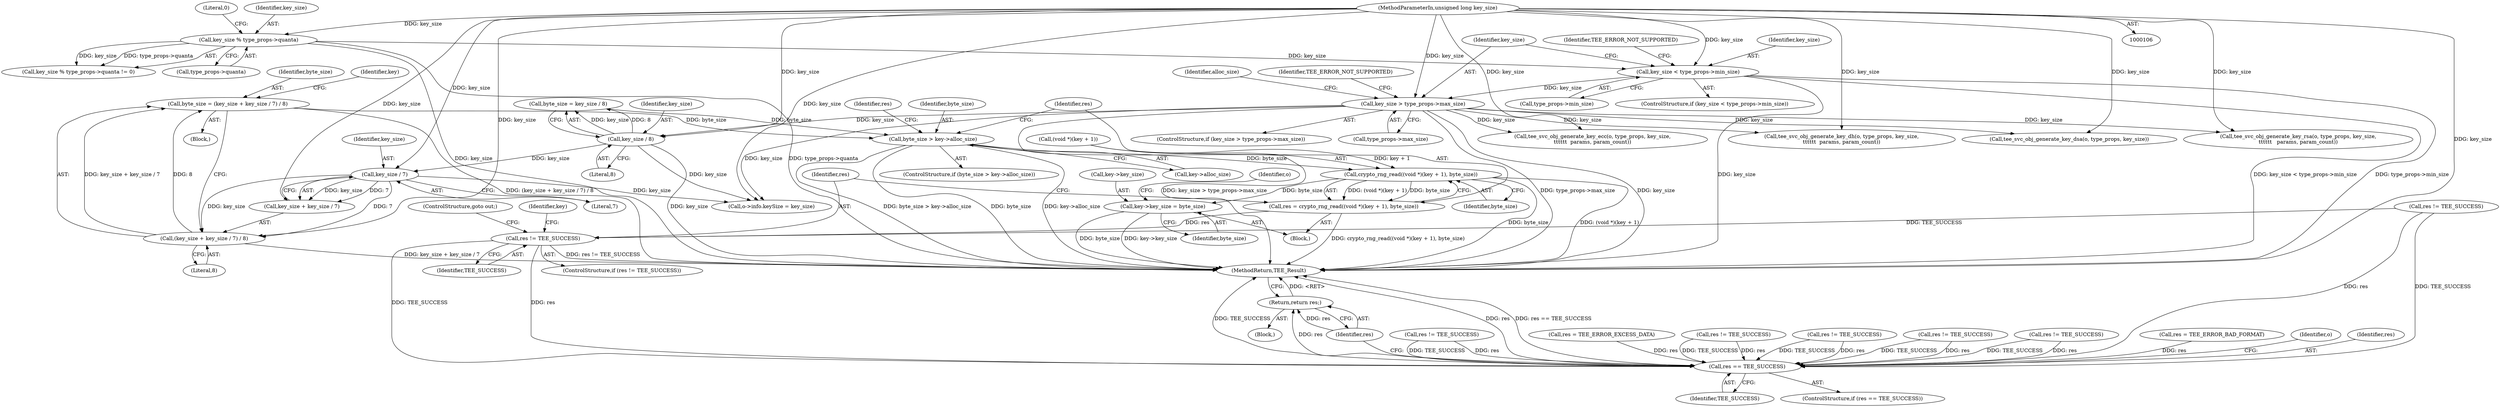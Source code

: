digraph "0_optee_os_a637243270fc1faae16de059091795c32d86e65e_0@integer" {
"1000301" [label="(Call,byte_size = (key_size + key_size / 7) / 8)"];
"1000303" [label="(Call,(key_size + key_size / 7) / 8)"];
"1000306" [label="(Call,key_size / 7)"];
"1000281" [label="(Call,key_size / 8)"];
"1000206" [label="(Call,key_size > type_props->max_size)"];
"1000198" [label="(Call,key_size < type_props->min_size)"];
"1000189" [label="(Call,key_size % type_props->quanta)"];
"1000108" [label="(MethodParameterIn,unsigned long key_size)"];
"1000318" [label="(Call,byte_size > key->alloc_size)"];
"1000330" [label="(Call,crypto_rng_read((void *)(key + 1), byte_size))"];
"1000328" [label="(Call,res = crypto_rng_read((void *)(key + 1), byte_size))"];
"1000338" [label="(Call,res != TEE_SUCCESS)"];
"1000426" [label="(Call,res == TEE_SUCCESS)"];
"1000444" [label="(Return,return res;)"];
"1000342" [label="(Call,key->key_size = byte_size)"];
"1000188" [label="(Call,key_size % type_props->quanta != 0)"];
"1000268" [label="(Block,)"];
"1000206" [label="(Call,key_size > type_props->max_size)"];
"1000337" [label="(ControlStructure,if (res != TEE_SUCCESS))"];
"1000212" [label="(Identifier,TEE_ERROR_NOT_SUPPORTED)"];
"1000426" [label="(Call,res == TEE_SUCCESS)"];
"1000346" [label="(Identifier,byte_size)"];
"1000306" [label="(Call,key_size / 7)"];
"1000309" [label="(Literal,8)"];
"1000382" [label="(Call,res != TEE_SUCCESS)"];
"1000208" [label="(Call,type_props->max_size)"];
"1000446" [label="(MethodReturn,TEE_Result)"];
"1000329" [label="(Identifier,res)"];
"1000111" [label="(Block,)"];
"1000190" [label="(Identifier,key_size)"];
"1000330" [label="(Call,crypto_rng_read((void *)(key + 1), byte_size))"];
"1000258" [label="(Call,res != TEE_SUCCESS)"];
"1000324" [label="(Call,res = TEE_ERROR_EXCESS_DATA)"];
"1000301" [label="(Call,byte_size = (key_size + key_size / 7) / 8)"];
"1000413" [label="(Call,res != TEE_SUCCESS)"];
"1000369" [label="(Call,res != TEE_SUCCESS)"];
"1000343" [label="(Call,key->key_size)"];
"1000246" [label="(Call,res != TEE_SUCCESS)"];
"1000377" [label="(Call,tee_svc_obj_generate_key_dsa(o, type_props, key_size))"];
"1000304" [label="(Call,key_size + key_size / 7)"];
"1000444" [label="(Return,return res;)"];
"1000397" [label="(Call,res != TEE_SUCCESS)"];
"1000108" [label="(MethodParameterIn,unsigned long key_size)"];
"1000430" [label="(Call,o->info.keySize = key_size)"];
"1000406" [label="(Call,tee_svc_obj_generate_key_ecc(o, type_props, key_size,\n\t\t\t\t\t\t  params, param_count))"];
"1000325" [label="(Identifier,res)"];
"1000318" [label="(Call,byte_size > key->alloc_size)"];
"1000279" [label="(Call,byte_size = key_size / 8)"];
"1000189" [label="(Call,key_size % type_props->quanta)"];
"1000342" [label="(Call,key->key_size = byte_size)"];
"1000445" [label="(Identifier,res)"];
"1000282" [label="(Identifier,key_size)"];
"1000207" [label="(Identifier,key_size)"];
"1000349" [label="(Identifier,o)"];
"1000200" [label="(Call,type_props->min_size)"];
"1000419" [label="(Call,res = TEE_ERROR_BAD_FORMAT)"];
"1000194" [label="(Literal,0)"];
"1000303" [label="(Call,(key_size + key_size / 7) / 8)"];
"1000331" [label="(Call,(void *)(key + 1))"];
"1000311" [label="(Identifier,key)"];
"1000341" [label="(ControlStructure,goto out;)"];
"1000336" [label="(Identifier,byte_size)"];
"1000428" [label="(Identifier,TEE_SUCCESS)"];
"1000205" [label="(ControlStructure,if (key_size > type_props->max_size))"];
"1000199" [label="(Identifier,key_size)"];
"1000283" [label="(Literal,8)"];
"1000433" [label="(Identifier,o)"];
"1000338" [label="(Call,res != TEE_SUCCESS)"];
"1000204" [label="(Identifier,TEE_ERROR_NOT_SUPPORTED)"];
"1000344" [label="(Identifier,key)"];
"1000425" [label="(ControlStructure,if (res == TEE_SUCCESS))"];
"1000427" [label="(Identifier,res)"];
"1000215" [label="(Identifier,alloc_size)"];
"1000340" [label="(Identifier,TEE_SUCCESS)"];
"1000317" [label="(ControlStructure,if (byte_size > key->alloc_size))"];
"1000281" [label="(Call,key_size / 8)"];
"1000302" [label="(Identifier,byte_size)"];
"1000390" [label="(Call,tee_svc_obj_generate_key_dh(o, type_props, key_size,\n\t\t\t\t\t\t  params, param_count))"];
"1000191" [label="(Call,type_props->quanta)"];
"1000339" [label="(Identifier,res)"];
"1000307" [label="(Identifier,key_size)"];
"1000328" [label="(Call,res = crypto_rng_read((void *)(key + 1), byte_size))"];
"1000198" [label="(Call,key_size < type_props->min_size)"];
"1000362" [label="(Call,tee_svc_obj_generate_key_rsa(o, type_props, key_size,\n\t\t\t\t\t\t   params, param_count))"];
"1000308" [label="(Literal,7)"];
"1000320" [label="(Call,key->alloc_size)"];
"1000197" [label="(ControlStructure,if (key_size < type_props->min_size))"];
"1000319" [label="(Identifier,byte_size)"];
"1000300" [label="(Block,)"];
"1000301" -> "1000300"  [label="AST: "];
"1000301" -> "1000303"  [label="CFG: "];
"1000302" -> "1000301"  [label="AST: "];
"1000303" -> "1000301"  [label="AST: "];
"1000311" -> "1000301"  [label="CFG: "];
"1000301" -> "1000446"  [label="DDG: (key_size + key_size / 7) / 8"];
"1000303" -> "1000301"  [label="DDG: key_size + key_size / 7"];
"1000303" -> "1000301"  [label="DDG: 8"];
"1000301" -> "1000318"  [label="DDG: byte_size"];
"1000303" -> "1000309"  [label="CFG: "];
"1000304" -> "1000303"  [label="AST: "];
"1000309" -> "1000303"  [label="AST: "];
"1000303" -> "1000446"  [label="DDG: key_size + key_size / 7"];
"1000306" -> "1000303"  [label="DDG: key_size"];
"1000306" -> "1000303"  [label="DDG: 7"];
"1000108" -> "1000303"  [label="DDG: key_size"];
"1000306" -> "1000304"  [label="AST: "];
"1000306" -> "1000308"  [label="CFG: "];
"1000307" -> "1000306"  [label="AST: "];
"1000308" -> "1000306"  [label="AST: "];
"1000304" -> "1000306"  [label="CFG: "];
"1000306" -> "1000304"  [label="DDG: key_size"];
"1000306" -> "1000304"  [label="DDG: 7"];
"1000281" -> "1000306"  [label="DDG: key_size"];
"1000108" -> "1000306"  [label="DDG: key_size"];
"1000306" -> "1000430"  [label="DDG: key_size"];
"1000281" -> "1000279"  [label="AST: "];
"1000281" -> "1000283"  [label="CFG: "];
"1000282" -> "1000281"  [label="AST: "];
"1000283" -> "1000281"  [label="AST: "];
"1000279" -> "1000281"  [label="CFG: "];
"1000281" -> "1000446"  [label="DDG: key_size"];
"1000281" -> "1000279"  [label="DDG: key_size"];
"1000281" -> "1000279"  [label="DDG: 8"];
"1000206" -> "1000281"  [label="DDG: key_size"];
"1000108" -> "1000281"  [label="DDG: key_size"];
"1000281" -> "1000430"  [label="DDG: key_size"];
"1000206" -> "1000205"  [label="AST: "];
"1000206" -> "1000208"  [label="CFG: "];
"1000207" -> "1000206"  [label="AST: "];
"1000208" -> "1000206"  [label="AST: "];
"1000212" -> "1000206"  [label="CFG: "];
"1000215" -> "1000206"  [label="CFG: "];
"1000206" -> "1000446"  [label="DDG: key_size > type_props->max_size"];
"1000206" -> "1000446"  [label="DDG: type_props->max_size"];
"1000206" -> "1000446"  [label="DDG: key_size"];
"1000198" -> "1000206"  [label="DDG: key_size"];
"1000108" -> "1000206"  [label="DDG: key_size"];
"1000206" -> "1000362"  [label="DDG: key_size"];
"1000206" -> "1000377"  [label="DDG: key_size"];
"1000206" -> "1000390"  [label="DDG: key_size"];
"1000206" -> "1000406"  [label="DDG: key_size"];
"1000206" -> "1000430"  [label="DDG: key_size"];
"1000198" -> "1000197"  [label="AST: "];
"1000198" -> "1000200"  [label="CFG: "];
"1000199" -> "1000198"  [label="AST: "];
"1000200" -> "1000198"  [label="AST: "];
"1000204" -> "1000198"  [label="CFG: "];
"1000207" -> "1000198"  [label="CFG: "];
"1000198" -> "1000446"  [label="DDG: type_props->min_size"];
"1000198" -> "1000446"  [label="DDG: key_size"];
"1000198" -> "1000446"  [label="DDG: key_size < type_props->min_size"];
"1000189" -> "1000198"  [label="DDG: key_size"];
"1000108" -> "1000198"  [label="DDG: key_size"];
"1000189" -> "1000188"  [label="AST: "];
"1000189" -> "1000191"  [label="CFG: "];
"1000190" -> "1000189"  [label="AST: "];
"1000191" -> "1000189"  [label="AST: "];
"1000194" -> "1000189"  [label="CFG: "];
"1000189" -> "1000446"  [label="DDG: key_size"];
"1000189" -> "1000446"  [label="DDG: type_props->quanta"];
"1000189" -> "1000188"  [label="DDG: key_size"];
"1000189" -> "1000188"  [label="DDG: type_props->quanta"];
"1000108" -> "1000189"  [label="DDG: key_size"];
"1000108" -> "1000106"  [label="AST: "];
"1000108" -> "1000446"  [label="DDG: key_size"];
"1000108" -> "1000304"  [label="DDG: key_size"];
"1000108" -> "1000362"  [label="DDG: key_size"];
"1000108" -> "1000377"  [label="DDG: key_size"];
"1000108" -> "1000390"  [label="DDG: key_size"];
"1000108" -> "1000406"  [label="DDG: key_size"];
"1000108" -> "1000430"  [label="DDG: key_size"];
"1000318" -> "1000317"  [label="AST: "];
"1000318" -> "1000320"  [label="CFG: "];
"1000319" -> "1000318"  [label="AST: "];
"1000320" -> "1000318"  [label="AST: "];
"1000325" -> "1000318"  [label="CFG: "];
"1000329" -> "1000318"  [label="CFG: "];
"1000318" -> "1000446"  [label="DDG: byte_size > key->alloc_size"];
"1000318" -> "1000446"  [label="DDG: byte_size"];
"1000318" -> "1000446"  [label="DDG: key->alloc_size"];
"1000279" -> "1000318"  [label="DDG: byte_size"];
"1000318" -> "1000330"  [label="DDG: byte_size"];
"1000330" -> "1000328"  [label="AST: "];
"1000330" -> "1000336"  [label="CFG: "];
"1000331" -> "1000330"  [label="AST: "];
"1000336" -> "1000330"  [label="AST: "];
"1000328" -> "1000330"  [label="CFG: "];
"1000330" -> "1000446"  [label="DDG: (void *)(key + 1)"];
"1000330" -> "1000446"  [label="DDG: byte_size"];
"1000330" -> "1000328"  [label="DDG: (void *)(key + 1)"];
"1000330" -> "1000328"  [label="DDG: byte_size"];
"1000331" -> "1000330"  [label="DDG: key + 1"];
"1000330" -> "1000342"  [label="DDG: byte_size"];
"1000328" -> "1000268"  [label="AST: "];
"1000329" -> "1000328"  [label="AST: "];
"1000339" -> "1000328"  [label="CFG: "];
"1000328" -> "1000446"  [label="DDG: crypto_rng_read((void *)(key + 1), byte_size)"];
"1000328" -> "1000338"  [label="DDG: res"];
"1000338" -> "1000337"  [label="AST: "];
"1000338" -> "1000340"  [label="CFG: "];
"1000339" -> "1000338"  [label="AST: "];
"1000340" -> "1000338"  [label="AST: "];
"1000341" -> "1000338"  [label="CFG: "];
"1000344" -> "1000338"  [label="CFG: "];
"1000338" -> "1000446"  [label="DDG: res != TEE_SUCCESS"];
"1000258" -> "1000338"  [label="DDG: TEE_SUCCESS"];
"1000338" -> "1000426"  [label="DDG: res"];
"1000338" -> "1000426"  [label="DDG: TEE_SUCCESS"];
"1000426" -> "1000425"  [label="AST: "];
"1000426" -> "1000428"  [label="CFG: "];
"1000427" -> "1000426"  [label="AST: "];
"1000428" -> "1000426"  [label="AST: "];
"1000433" -> "1000426"  [label="CFG: "];
"1000445" -> "1000426"  [label="CFG: "];
"1000426" -> "1000446"  [label="DDG: TEE_SUCCESS"];
"1000426" -> "1000446"  [label="DDG: res"];
"1000426" -> "1000446"  [label="DDG: res == TEE_SUCCESS"];
"1000258" -> "1000426"  [label="DDG: res"];
"1000258" -> "1000426"  [label="DDG: TEE_SUCCESS"];
"1000382" -> "1000426"  [label="DDG: res"];
"1000382" -> "1000426"  [label="DDG: TEE_SUCCESS"];
"1000397" -> "1000426"  [label="DDG: res"];
"1000397" -> "1000426"  [label="DDG: TEE_SUCCESS"];
"1000369" -> "1000426"  [label="DDG: res"];
"1000369" -> "1000426"  [label="DDG: TEE_SUCCESS"];
"1000324" -> "1000426"  [label="DDG: res"];
"1000246" -> "1000426"  [label="DDG: res"];
"1000246" -> "1000426"  [label="DDG: TEE_SUCCESS"];
"1000419" -> "1000426"  [label="DDG: res"];
"1000413" -> "1000426"  [label="DDG: res"];
"1000413" -> "1000426"  [label="DDG: TEE_SUCCESS"];
"1000426" -> "1000444"  [label="DDG: res"];
"1000444" -> "1000111"  [label="AST: "];
"1000444" -> "1000445"  [label="CFG: "];
"1000445" -> "1000444"  [label="AST: "];
"1000446" -> "1000444"  [label="CFG: "];
"1000444" -> "1000446"  [label="DDG: <RET>"];
"1000445" -> "1000444"  [label="DDG: res"];
"1000342" -> "1000268"  [label="AST: "];
"1000342" -> "1000346"  [label="CFG: "];
"1000343" -> "1000342"  [label="AST: "];
"1000346" -> "1000342"  [label="AST: "];
"1000349" -> "1000342"  [label="CFG: "];
"1000342" -> "1000446"  [label="DDG: key->key_size"];
"1000342" -> "1000446"  [label="DDG: byte_size"];
}
